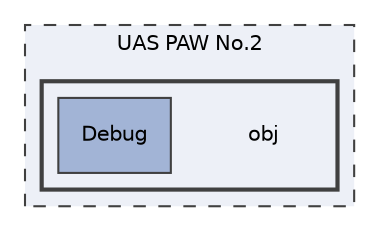 digraph "UAS PAW No.2/obj"
{
 // LATEX_PDF_SIZE
  edge [fontname="Helvetica",fontsize="10",labelfontname="Helvetica",labelfontsize="10"];
  node [fontname="Helvetica",fontsize="10",shape=record];
  compound=true
  subgraph clusterdir_222447c74f772f35292318849690121e {
    graph [ bgcolor="#edf0f7", pencolor="grey25", style="filled,dashed,", label="UAS PAW No.2", fontname="Helvetica", fontsize="10", URL="dir_222447c74f772f35292318849690121e.html"]
  subgraph clusterdir_1855d1880988fd837744f4167a594d9a {
    graph [ bgcolor="#edf0f7", pencolor="grey25", style="filled,bold,", label="", fontname="Helvetica", fontsize="10", URL="dir_1855d1880988fd837744f4167a594d9a.html"]
    dir_1855d1880988fd837744f4167a594d9a [shape=plaintext, label="obj"];
  dir_4f31caab7046ea3a8479d7bc2f2ffbea [shape=box, label="Debug", style="filled,", fillcolor="#a2b4d6", color="grey25", URL="dir_4f31caab7046ea3a8479d7bc2f2ffbea.html"];
  }
  }
}
